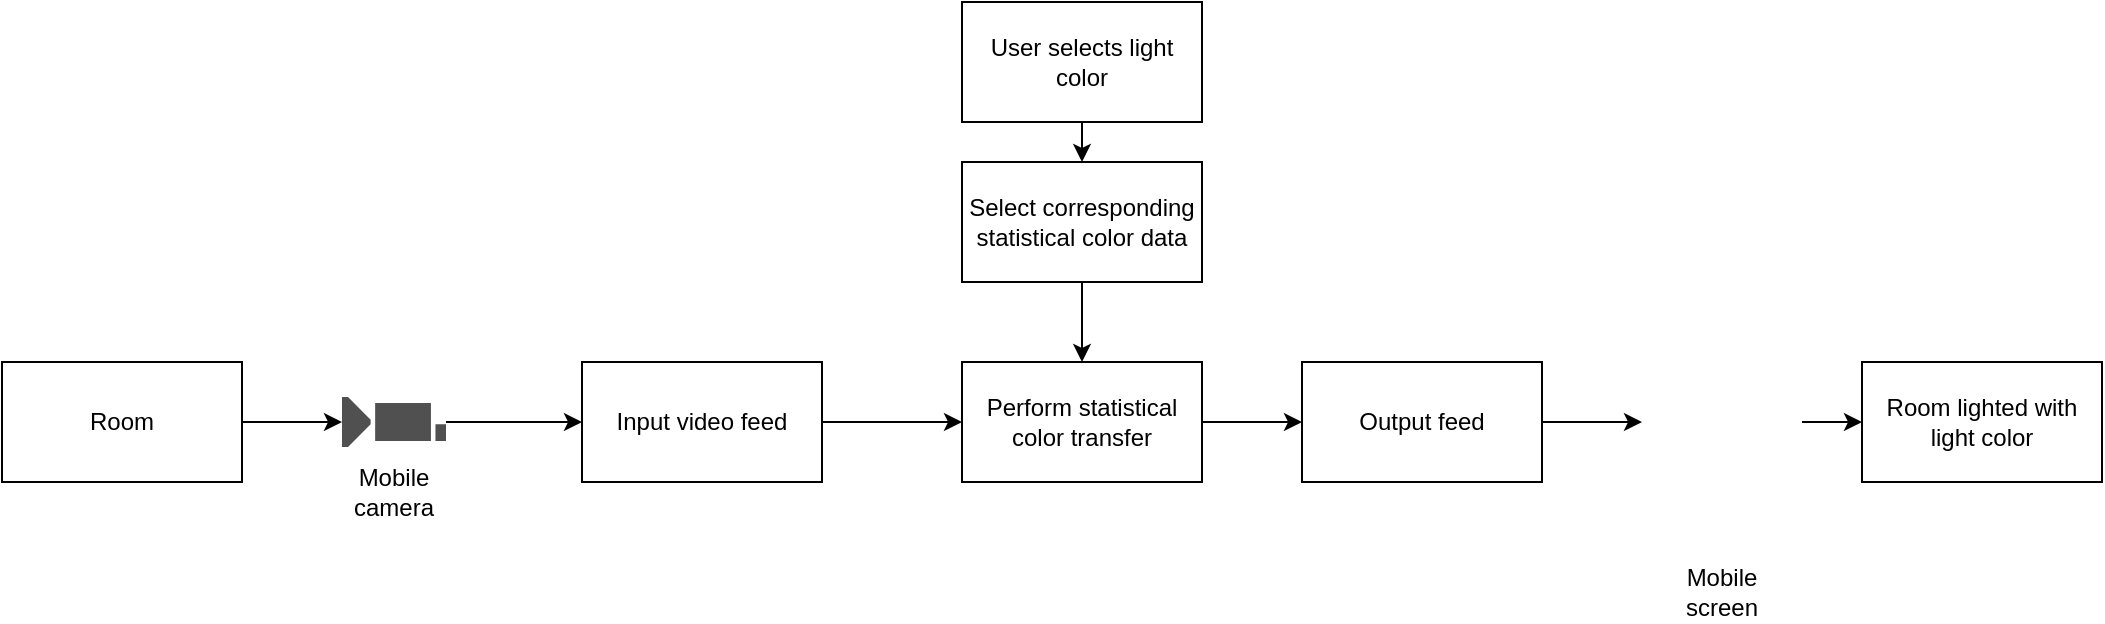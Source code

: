 <mxfile version="26.0.3">
  <diagram name="Page-1" id="Lzci3XkzCjG77vOelA0i">
    <mxGraphModel dx="2218" dy="912" grid="1" gridSize="10" guides="1" tooltips="1" connect="1" arrows="1" fold="1" page="1" pageScale="1" pageWidth="850" pageHeight="1100" math="0" shadow="0">
      <root>
        <mxCell id="0" />
        <mxCell id="1" parent="0" />
        <mxCell id="wuyQoKNk4EnmWG0LEpvZ-19" style="edgeStyle=orthogonalEdgeStyle;rounded=0;orthogonalLoop=1;jettySize=auto;html=1;" edge="1" parent="1" source="wuyQoKNk4EnmWG0LEpvZ-2" target="wuyQoKNk4EnmWG0LEpvZ-12">
          <mxGeometry relative="1" as="geometry" />
        </mxCell>
        <mxCell id="wuyQoKNk4EnmWG0LEpvZ-2" value="" style="sketch=0;pointerEvents=1;shadow=0;dashed=0;html=1;strokeColor=none;fillColor=#505050;labelPosition=center;verticalLabelPosition=bottom;verticalAlign=top;outlineConnect=0;align=center;shape=mxgraph.office.devices.video_camera;rotation=-180;" vertex="1" parent="1">
          <mxGeometry x="40" y="257.5" width="52" height="25" as="geometry" />
        </mxCell>
        <mxCell id="wuyQoKNk4EnmWG0LEpvZ-18" style="edgeStyle=orthogonalEdgeStyle;rounded=0;orthogonalLoop=1;jettySize=auto;html=1;" edge="1" parent="1" source="wuyQoKNk4EnmWG0LEpvZ-5" target="wuyQoKNk4EnmWG0LEpvZ-2">
          <mxGeometry relative="1" as="geometry" />
        </mxCell>
        <mxCell id="wuyQoKNk4EnmWG0LEpvZ-5" value="Room" style="rounded=0;whiteSpace=wrap;html=1;" vertex="1" parent="1">
          <mxGeometry x="-130" y="240" width="120" height="60" as="geometry" />
        </mxCell>
        <mxCell id="wuyQoKNk4EnmWG0LEpvZ-7" value="Mobile camera" style="text;html=1;align=center;verticalAlign=middle;whiteSpace=wrap;rounded=0;" vertex="1" parent="1">
          <mxGeometry x="36" y="290" width="60" height="30" as="geometry" />
        </mxCell>
        <mxCell id="wuyQoKNk4EnmWG0LEpvZ-8" value="Room lighted with light color" style="rounded=0;whiteSpace=wrap;html=1;" vertex="1" parent="1">
          <mxGeometry x="800" y="240" width="120" height="60" as="geometry" />
        </mxCell>
        <mxCell id="wuyQoKNk4EnmWG0LEpvZ-24" value="" style="edgeStyle=orthogonalEdgeStyle;rounded=0;orthogonalLoop=1;jettySize=auto;html=1;" edge="1" parent="1" source="wuyQoKNk4EnmWG0LEpvZ-9" target="wuyQoKNk4EnmWG0LEpvZ-10">
          <mxGeometry relative="1" as="geometry" />
        </mxCell>
        <mxCell id="wuyQoKNk4EnmWG0LEpvZ-9" value="Select corresponding statistical color data" style="rounded=0;whiteSpace=wrap;html=1;" vertex="1" parent="1">
          <mxGeometry x="350" y="140" width="120" height="60" as="geometry" />
        </mxCell>
        <mxCell id="wuyQoKNk4EnmWG0LEpvZ-21" value="" style="edgeStyle=orthogonalEdgeStyle;rounded=0;orthogonalLoop=1;jettySize=auto;html=1;" edge="1" parent="1" source="wuyQoKNk4EnmWG0LEpvZ-10" target="wuyQoKNk4EnmWG0LEpvZ-13">
          <mxGeometry relative="1" as="geometry" />
        </mxCell>
        <mxCell id="wuyQoKNk4EnmWG0LEpvZ-10" value="Perform statistical color transfer" style="rounded=0;whiteSpace=wrap;html=1;" vertex="1" parent="1">
          <mxGeometry x="350" y="240" width="120" height="60" as="geometry" />
        </mxCell>
        <mxCell id="wuyQoKNk4EnmWG0LEpvZ-20" style="edgeStyle=orthogonalEdgeStyle;rounded=0;orthogonalLoop=1;jettySize=auto;html=1;" edge="1" parent="1" source="wuyQoKNk4EnmWG0LEpvZ-12" target="wuyQoKNk4EnmWG0LEpvZ-10">
          <mxGeometry relative="1" as="geometry" />
        </mxCell>
        <mxCell id="wuyQoKNk4EnmWG0LEpvZ-12" value="Input video feed" style="rounded=0;whiteSpace=wrap;html=1;" vertex="1" parent="1">
          <mxGeometry x="160" y="240" width="120" height="60" as="geometry" />
        </mxCell>
        <mxCell id="wuyQoKNk4EnmWG0LEpvZ-27" value="" style="edgeStyle=orthogonalEdgeStyle;rounded=0;orthogonalLoop=1;jettySize=auto;html=1;" edge="1" parent="1" source="wuyQoKNk4EnmWG0LEpvZ-13" target="wuyQoKNk4EnmWG0LEpvZ-25">
          <mxGeometry relative="1" as="geometry" />
        </mxCell>
        <mxCell id="wuyQoKNk4EnmWG0LEpvZ-13" value="Output feed" style="rounded=0;whiteSpace=wrap;html=1;" vertex="1" parent="1">
          <mxGeometry x="520" y="240" width="120" height="60" as="geometry" />
        </mxCell>
        <mxCell id="wuyQoKNk4EnmWG0LEpvZ-23" style="edgeStyle=orthogonalEdgeStyle;rounded=0;orthogonalLoop=1;jettySize=auto;html=1;exitX=0.5;exitY=1;exitDx=0;exitDy=0;entryX=0.5;entryY=0;entryDx=0;entryDy=0;" edge="1" parent="1" source="wuyQoKNk4EnmWG0LEpvZ-16" target="wuyQoKNk4EnmWG0LEpvZ-9">
          <mxGeometry relative="1" as="geometry" />
        </mxCell>
        <mxCell id="wuyQoKNk4EnmWG0LEpvZ-16" value="User selects light color" style="rounded=0;whiteSpace=wrap;html=1;" vertex="1" parent="1">
          <mxGeometry x="350" y="60" width="120" height="60" as="geometry" />
        </mxCell>
        <mxCell id="wuyQoKNk4EnmWG0LEpvZ-28" value="" style="edgeStyle=orthogonalEdgeStyle;rounded=0;orthogonalLoop=1;jettySize=auto;html=1;" edge="1" parent="1" source="wuyQoKNk4EnmWG0LEpvZ-25" target="wuyQoKNk4EnmWG0LEpvZ-8">
          <mxGeometry relative="1" as="geometry" />
        </mxCell>
        <mxCell id="wuyQoKNk4EnmWG0LEpvZ-25" value="" style="shape=image;html=1;verticalAlign=top;verticalLabelPosition=bottom;labelBackgroundColor=#ffffff;imageAspect=0;aspect=fixed;image=https://cdn4.iconfinder.com/data/icons/essential-app-1/16/mobile-phone-smart-screen-128.png" vertex="1" parent="1">
          <mxGeometry x="690" y="230" width="80" height="80" as="geometry" />
        </mxCell>
        <mxCell id="wuyQoKNk4EnmWG0LEpvZ-26" value="Mobile screen" style="text;html=1;align=center;verticalAlign=middle;whiteSpace=wrap;rounded=0;" vertex="1" parent="1">
          <mxGeometry x="700" y="340" width="60" height="30" as="geometry" />
        </mxCell>
      </root>
    </mxGraphModel>
  </diagram>
</mxfile>
